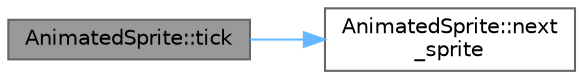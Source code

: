 digraph "AnimatedSprite::tick"
{
 // LATEX_PDF_SIZE
  bgcolor="transparent";
  edge [fontname=Helvetica,fontsize=10,labelfontname=Helvetica,labelfontsize=10];
  node [fontname=Helvetica,fontsize=10,shape=box,height=0.2,width=0.4];
  rankdir="LR";
  Node1 [id="Node000001",label="AnimatedSprite::tick",height=0.2,width=0.4,color="gray40", fillcolor="grey60", style="filled", fontcolor="black",tooltip=" "];
  Node1 -> Node2 [id="edge1_Node000001_Node000002",color="steelblue1",style="solid",tooltip=" "];
  Node2 [id="Node000002",label="AnimatedSprite::next\l_sprite",height=0.2,width=0.4,color="grey40", fillcolor="white", style="filled",URL="$d4/df0/classAnimatedSprite.html#ab9f3905a2a055777f953aadb26f730de",tooltip=" "];
}
